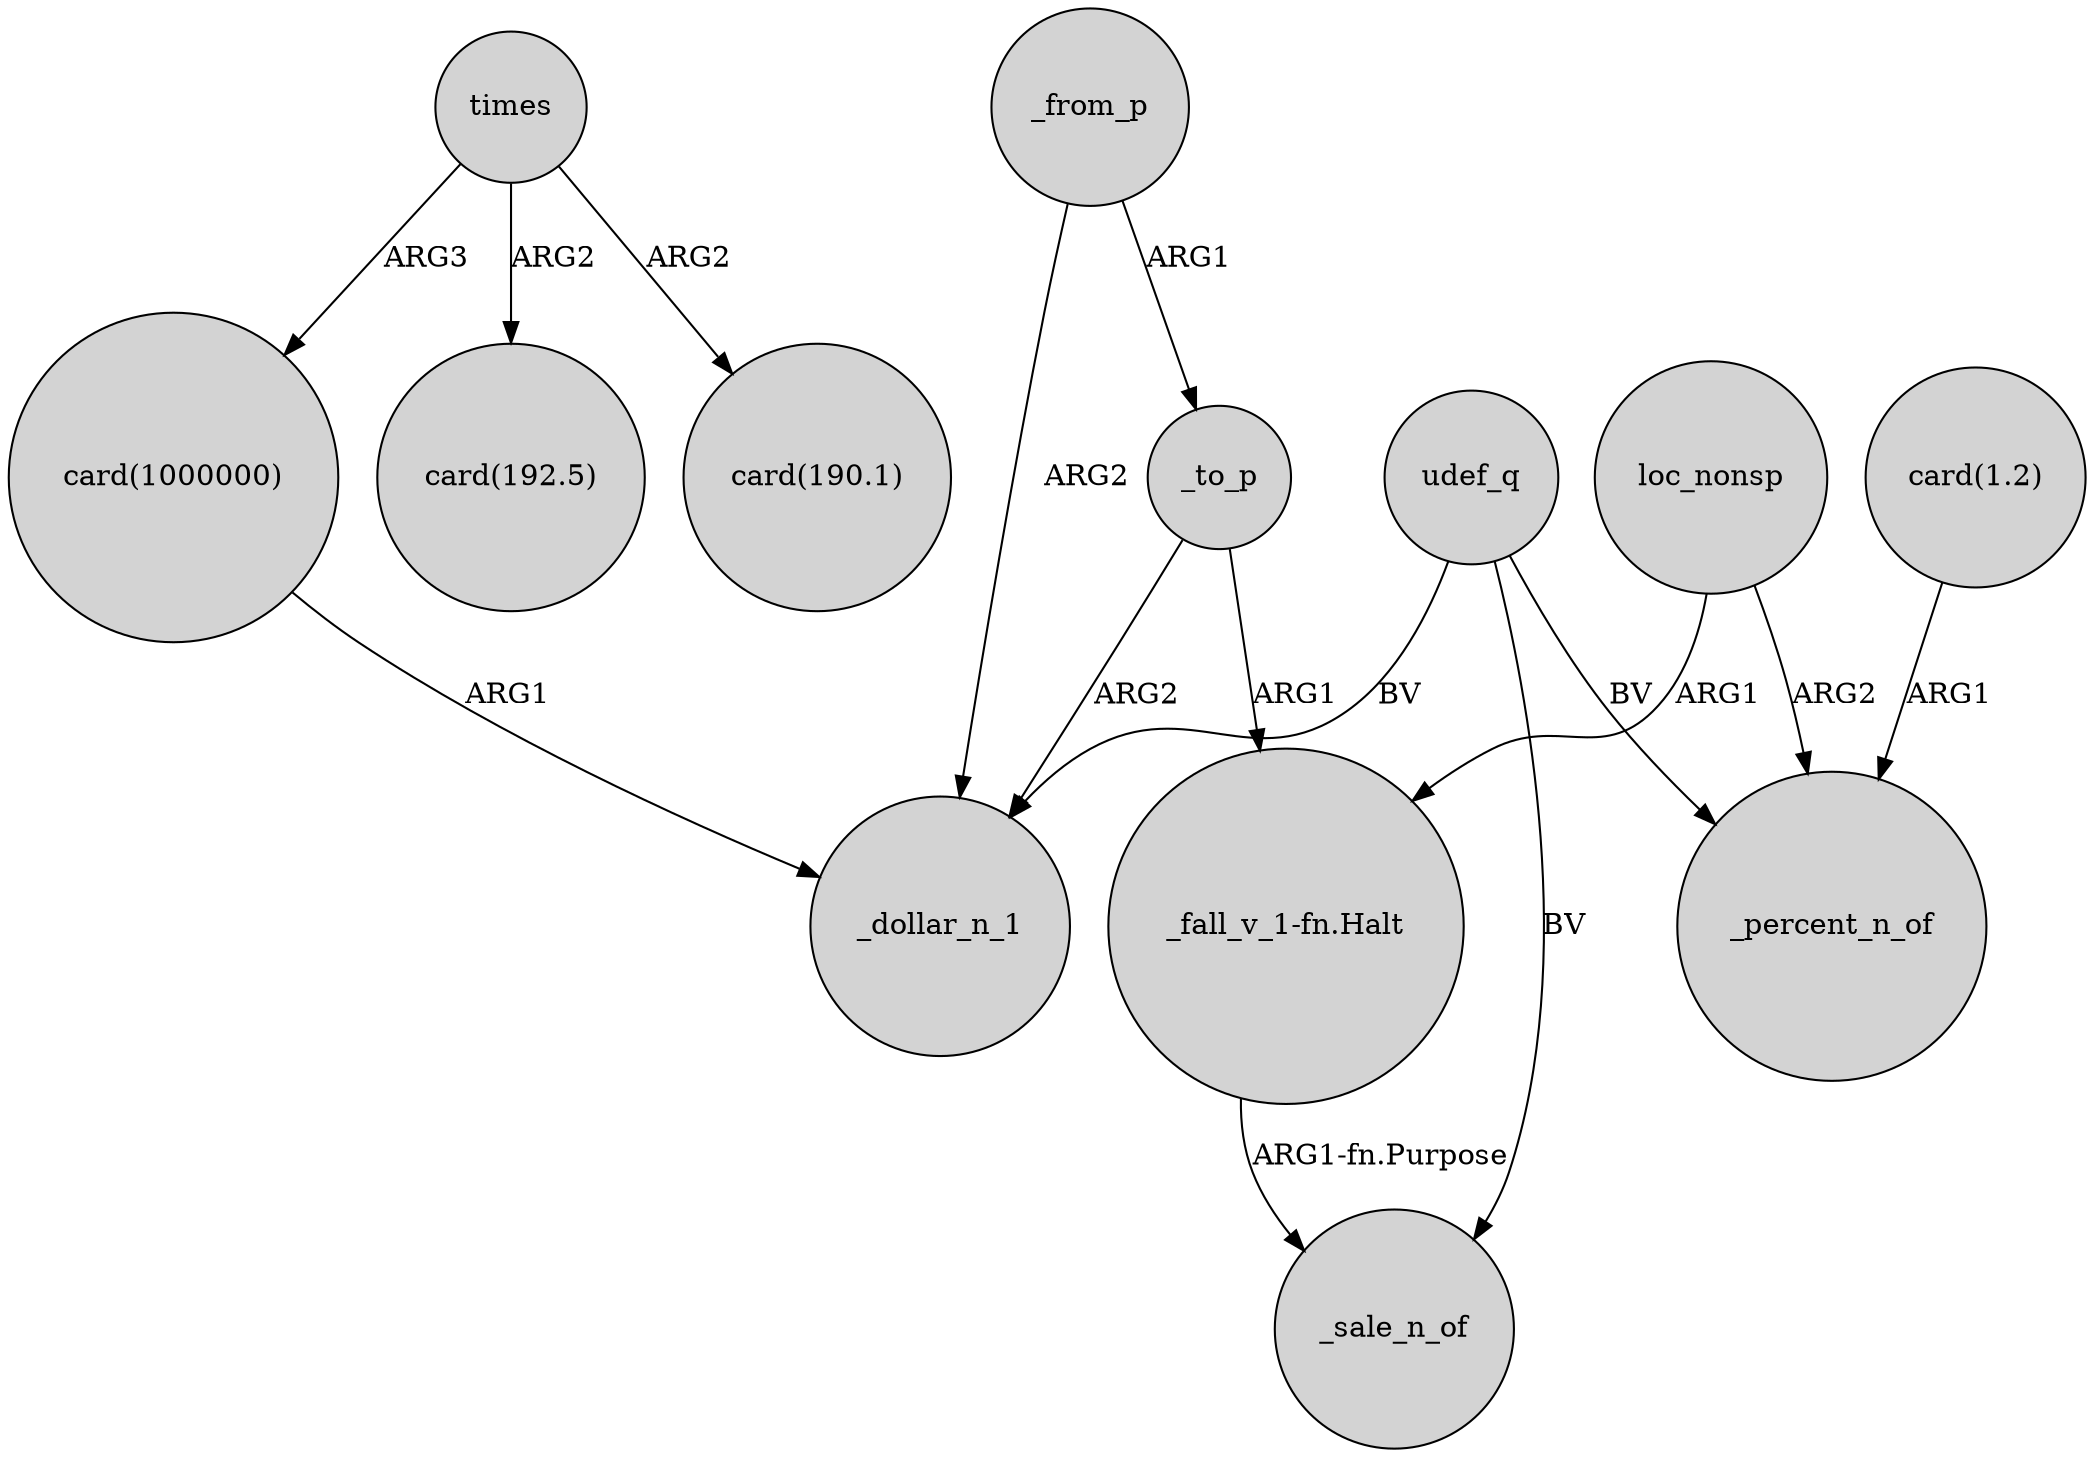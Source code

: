 digraph {
	node [shape=circle style=filled]
	times -> "card(1000000)" [label=ARG3]
	loc_nonsp -> "_fall_v_1-fn.Halt" [label=ARG1]
	_from_p -> _dollar_n_1 [label=ARG2]
	udef_q -> _percent_n_of [label=BV]
	times -> "card(192.5)" [label=ARG2]
	udef_q -> _sale_n_of [label=BV]
	_to_p -> _dollar_n_1 [label=ARG2]
	udef_q -> _dollar_n_1 [label=BV]
	"card(1.2)" -> _percent_n_of [label=ARG1]
	"card(1000000)" -> _dollar_n_1 [label=ARG1]
	"_fall_v_1-fn.Halt" -> _sale_n_of [label="ARG1-fn.Purpose"]
	_to_p -> "_fall_v_1-fn.Halt" [label=ARG1]
	_from_p -> _to_p [label=ARG1]
	times -> "card(190.1)" [label=ARG2]
	loc_nonsp -> _percent_n_of [label=ARG2]
}
